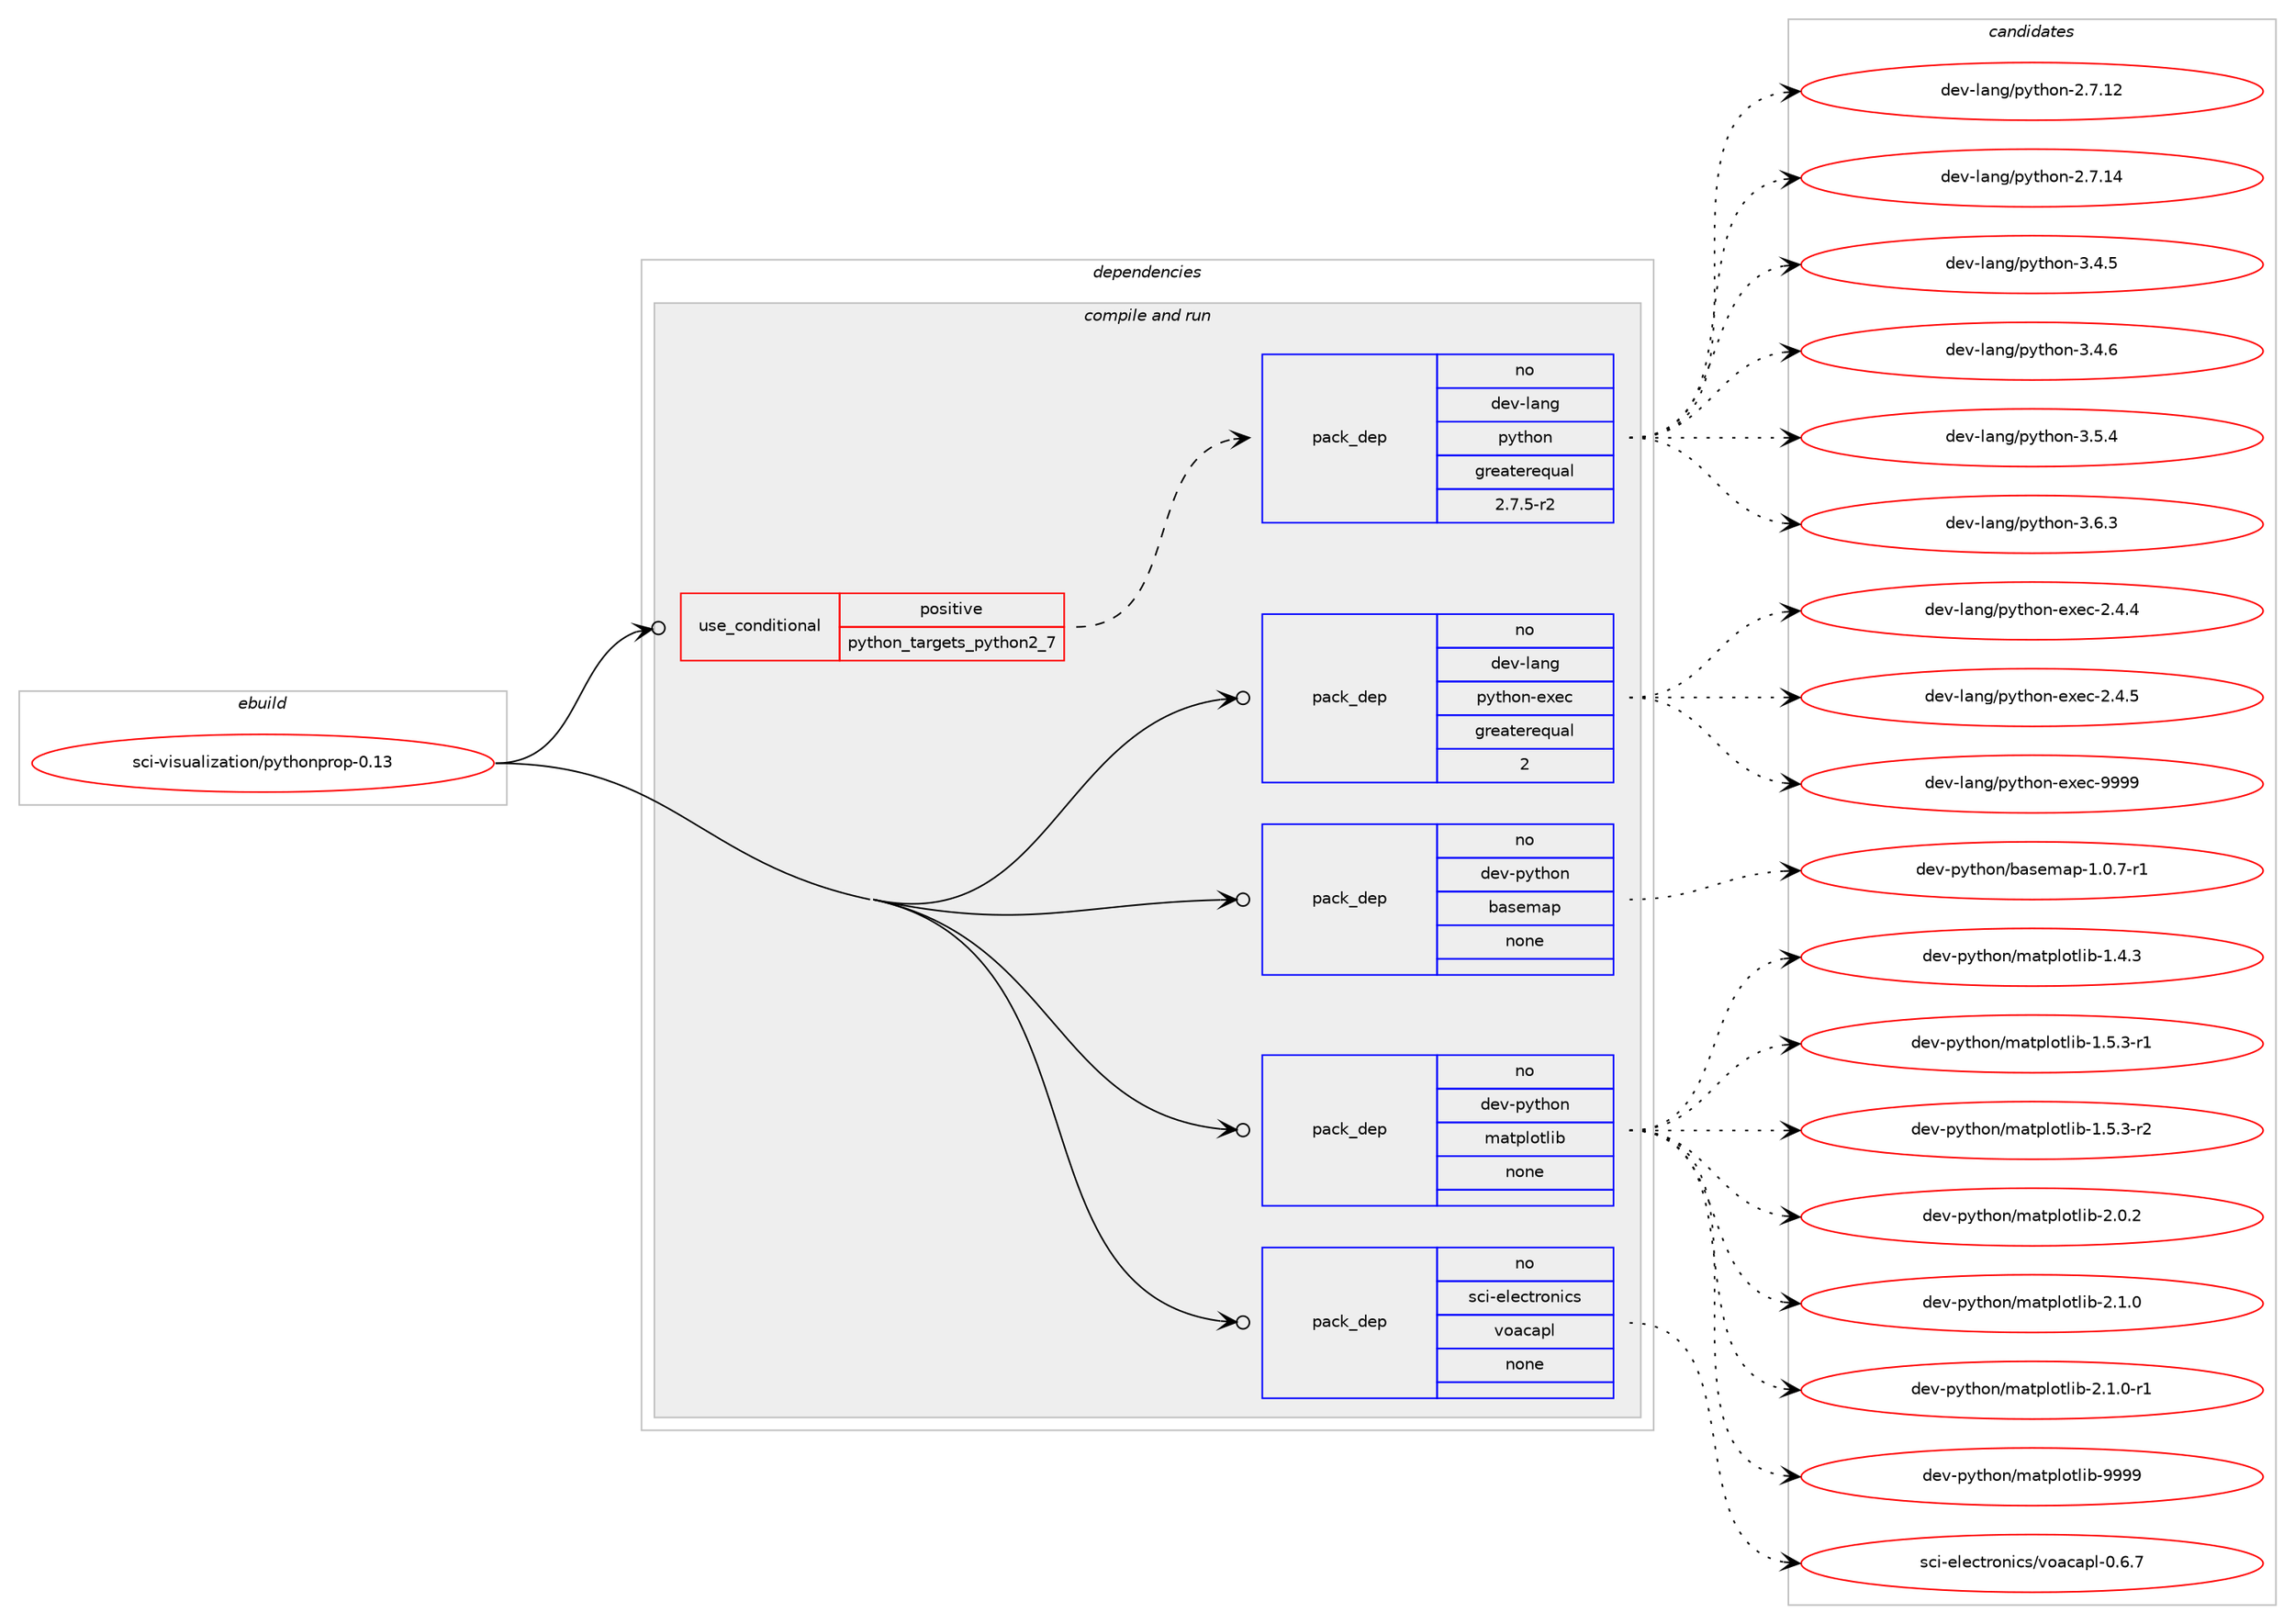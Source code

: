 digraph prolog {

# *************
# Graph options
# *************

newrank=true;
concentrate=true;
compound=true;
graph [rankdir=LR,fontname=Helvetica,fontsize=10,ranksep=1.5];#, ranksep=2.5, nodesep=0.2];
edge  [arrowhead=vee];
node  [fontname=Helvetica,fontsize=10];

# **********
# The ebuild
# **********

subgraph cluster_leftcol {
color=gray;
rank=same;
label=<<i>ebuild</i>>;
id [label="sci-visualization/pythonprop-0.13", color=red, width=4, href="../sci-visualization/pythonprop-0.13.svg"];
}

# ****************
# The dependencies
# ****************

subgraph cluster_midcol {
color=gray;
label=<<i>dependencies</i>>;
subgraph cluster_compile {
fillcolor="#eeeeee";
style=filled;
label=<<i>compile</i>>;
}
subgraph cluster_compileandrun {
fillcolor="#eeeeee";
style=filled;
label=<<i>compile and run</i>>;
subgraph cond112394 {
dependency459558 [label=<<TABLE BORDER="0" CELLBORDER="1" CELLSPACING="0" CELLPADDING="4"><TR><TD ROWSPAN="3" CELLPADDING="10">use_conditional</TD></TR><TR><TD>positive</TD></TR><TR><TD>python_targets_python2_7</TD></TR></TABLE>>, shape=none, color=red];
subgraph pack339115 {
dependency459559 [label=<<TABLE BORDER="0" CELLBORDER="1" CELLSPACING="0" CELLPADDING="4" WIDTH="220"><TR><TD ROWSPAN="6" CELLPADDING="30">pack_dep</TD></TR><TR><TD WIDTH="110">no</TD></TR><TR><TD>dev-lang</TD></TR><TR><TD>python</TD></TR><TR><TD>greaterequal</TD></TR><TR><TD>2.7.5-r2</TD></TR></TABLE>>, shape=none, color=blue];
}
dependency459558:e -> dependency459559:w [weight=20,style="dashed",arrowhead="vee"];
}
id:e -> dependency459558:w [weight=20,style="solid",arrowhead="odotvee"];
subgraph pack339116 {
dependency459560 [label=<<TABLE BORDER="0" CELLBORDER="1" CELLSPACING="0" CELLPADDING="4" WIDTH="220"><TR><TD ROWSPAN="6" CELLPADDING="30">pack_dep</TD></TR><TR><TD WIDTH="110">no</TD></TR><TR><TD>dev-lang</TD></TR><TR><TD>python-exec</TD></TR><TR><TD>greaterequal</TD></TR><TR><TD>2</TD></TR></TABLE>>, shape=none, color=blue];
}
id:e -> dependency459560:w [weight=20,style="solid",arrowhead="odotvee"];
subgraph pack339117 {
dependency459561 [label=<<TABLE BORDER="0" CELLBORDER="1" CELLSPACING="0" CELLPADDING="4" WIDTH="220"><TR><TD ROWSPAN="6" CELLPADDING="30">pack_dep</TD></TR><TR><TD WIDTH="110">no</TD></TR><TR><TD>dev-python</TD></TR><TR><TD>basemap</TD></TR><TR><TD>none</TD></TR><TR><TD></TD></TR></TABLE>>, shape=none, color=blue];
}
id:e -> dependency459561:w [weight=20,style="solid",arrowhead="odotvee"];
subgraph pack339118 {
dependency459562 [label=<<TABLE BORDER="0" CELLBORDER="1" CELLSPACING="0" CELLPADDING="4" WIDTH="220"><TR><TD ROWSPAN="6" CELLPADDING="30">pack_dep</TD></TR><TR><TD WIDTH="110">no</TD></TR><TR><TD>dev-python</TD></TR><TR><TD>matplotlib</TD></TR><TR><TD>none</TD></TR><TR><TD></TD></TR></TABLE>>, shape=none, color=blue];
}
id:e -> dependency459562:w [weight=20,style="solid",arrowhead="odotvee"];
subgraph pack339119 {
dependency459563 [label=<<TABLE BORDER="0" CELLBORDER="1" CELLSPACING="0" CELLPADDING="4" WIDTH="220"><TR><TD ROWSPAN="6" CELLPADDING="30">pack_dep</TD></TR><TR><TD WIDTH="110">no</TD></TR><TR><TD>sci-electronics</TD></TR><TR><TD>voacapl</TD></TR><TR><TD>none</TD></TR><TR><TD></TD></TR></TABLE>>, shape=none, color=blue];
}
id:e -> dependency459563:w [weight=20,style="solid",arrowhead="odotvee"];
}
subgraph cluster_run {
fillcolor="#eeeeee";
style=filled;
label=<<i>run</i>>;
}
}

# **************
# The candidates
# **************

subgraph cluster_choices {
rank=same;
color=gray;
label=<<i>candidates</i>>;

subgraph choice339115 {
color=black;
nodesep=1;
choice10010111845108971101034711212111610411111045504655464950 [label="dev-lang/python-2.7.12", color=red, width=4,href="../dev-lang/python-2.7.12.svg"];
choice10010111845108971101034711212111610411111045504655464952 [label="dev-lang/python-2.7.14", color=red, width=4,href="../dev-lang/python-2.7.14.svg"];
choice100101118451089711010347112121116104111110455146524653 [label="dev-lang/python-3.4.5", color=red, width=4,href="../dev-lang/python-3.4.5.svg"];
choice100101118451089711010347112121116104111110455146524654 [label="dev-lang/python-3.4.6", color=red, width=4,href="../dev-lang/python-3.4.6.svg"];
choice100101118451089711010347112121116104111110455146534652 [label="dev-lang/python-3.5.4", color=red, width=4,href="../dev-lang/python-3.5.4.svg"];
choice100101118451089711010347112121116104111110455146544651 [label="dev-lang/python-3.6.3", color=red, width=4,href="../dev-lang/python-3.6.3.svg"];
dependency459559:e -> choice10010111845108971101034711212111610411111045504655464950:w [style=dotted,weight="100"];
dependency459559:e -> choice10010111845108971101034711212111610411111045504655464952:w [style=dotted,weight="100"];
dependency459559:e -> choice100101118451089711010347112121116104111110455146524653:w [style=dotted,weight="100"];
dependency459559:e -> choice100101118451089711010347112121116104111110455146524654:w [style=dotted,weight="100"];
dependency459559:e -> choice100101118451089711010347112121116104111110455146534652:w [style=dotted,weight="100"];
dependency459559:e -> choice100101118451089711010347112121116104111110455146544651:w [style=dotted,weight="100"];
}
subgraph choice339116 {
color=black;
nodesep=1;
choice1001011184510897110103471121211161041111104510112010199455046524652 [label="dev-lang/python-exec-2.4.4", color=red, width=4,href="../dev-lang/python-exec-2.4.4.svg"];
choice1001011184510897110103471121211161041111104510112010199455046524653 [label="dev-lang/python-exec-2.4.5", color=red, width=4,href="../dev-lang/python-exec-2.4.5.svg"];
choice10010111845108971101034711212111610411111045101120101994557575757 [label="dev-lang/python-exec-9999", color=red, width=4,href="../dev-lang/python-exec-9999.svg"];
dependency459560:e -> choice1001011184510897110103471121211161041111104510112010199455046524652:w [style=dotted,weight="100"];
dependency459560:e -> choice1001011184510897110103471121211161041111104510112010199455046524653:w [style=dotted,weight="100"];
dependency459560:e -> choice10010111845108971101034711212111610411111045101120101994557575757:w [style=dotted,weight="100"];
}
subgraph choice339117 {
color=black;
nodesep=1;
choice10010111845112121116104111110479897115101109971124549464846554511449 [label="dev-python/basemap-1.0.7-r1", color=red, width=4,href="../dev-python/basemap-1.0.7-r1.svg"];
dependency459561:e -> choice10010111845112121116104111110479897115101109971124549464846554511449:w [style=dotted,weight="100"];
}
subgraph choice339118 {
color=black;
nodesep=1;
choice10010111845112121116104111110471099711611210811111610810598454946524651 [label="dev-python/matplotlib-1.4.3", color=red, width=4,href="../dev-python/matplotlib-1.4.3.svg"];
choice100101118451121211161041111104710997116112108111116108105984549465346514511449 [label="dev-python/matplotlib-1.5.3-r1", color=red, width=4,href="../dev-python/matplotlib-1.5.3-r1.svg"];
choice100101118451121211161041111104710997116112108111116108105984549465346514511450 [label="dev-python/matplotlib-1.5.3-r2", color=red, width=4,href="../dev-python/matplotlib-1.5.3-r2.svg"];
choice10010111845112121116104111110471099711611210811111610810598455046484650 [label="dev-python/matplotlib-2.0.2", color=red, width=4,href="../dev-python/matplotlib-2.0.2.svg"];
choice10010111845112121116104111110471099711611210811111610810598455046494648 [label="dev-python/matplotlib-2.1.0", color=red, width=4,href="../dev-python/matplotlib-2.1.0.svg"];
choice100101118451121211161041111104710997116112108111116108105984550464946484511449 [label="dev-python/matplotlib-2.1.0-r1", color=red, width=4,href="../dev-python/matplotlib-2.1.0-r1.svg"];
choice100101118451121211161041111104710997116112108111116108105984557575757 [label="dev-python/matplotlib-9999", color=red, width=4,href="../dev-python/matplotlib-9999.svg"];
dependency459562:e -> choice10010111845112121116104111110471099711611210811111610810598454946524651:w [style=dotted,weight="100"];
dependency459562:e -> choice100101118451121211161041111104710997116112108111116108105984549465346514511449:w [style=dotted,weight="100"];
dependency459562:e -> choice100101118451121211161041111104710997116112108111116108105984549465346514511450:w [style=dotted,weight="100"];
dependency459562:e -> choice10010111845112121116104111110471099711611210811111610810598455046484650:w [style=dotted,weight="100"];
dependency459562:e -> choice10010111845112121116104111110471099711611210811111610810598455046494648:w [style=dotted,weight="100"];
dependency459562:e -> choice100101118451121211161041111104710997116112108111116108105984550464946484511449:w [style=dotted,weight="100"];
dependency459562:e -> choice100101118451121211161041111104710997116112108111116108105984557575757:w [style=dotted,weight="100"];
}
subgraph choice339119 {
color=black;
nodesep=1;
choice1159910545101108101991161141111101059911547118111979997112108454846544655 [label="sci-electronics/voacapl-0.6.7", color=red, width=4,href="../sci-electronics/voacapl-0.6.7.svg"];
dependency459563:e -> choice1159910545101108101991161141111101059911547118111979997112108454846544655:w [style=dotted,weight="100"];
}
}

}
